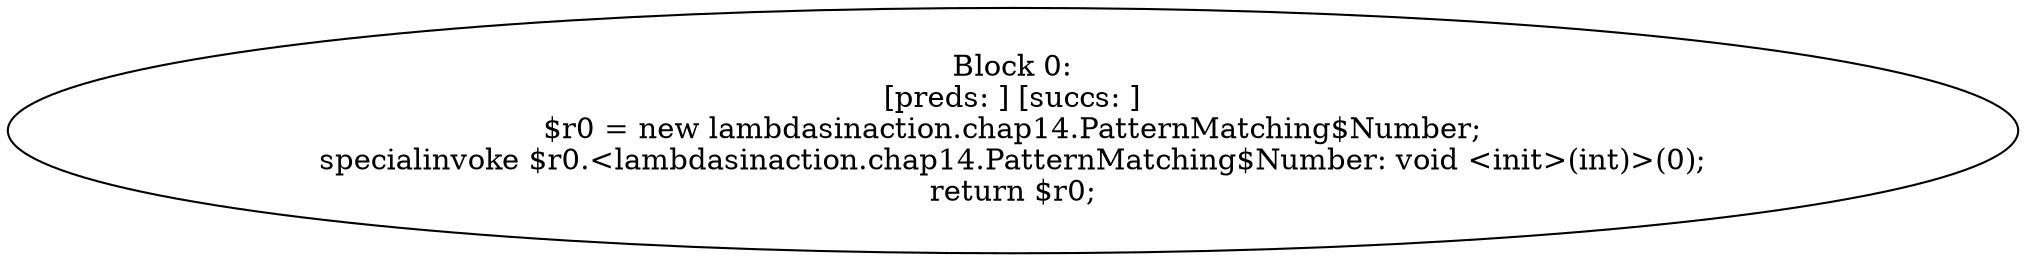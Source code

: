 digraph "unitGraph" {
    "Block 0:
[preds: ] [succs: ]
$r0 = new lambdasinaction.chap14.PatternMatching$Number;
specialinvoke $r0.<lambdasinaction.chap14.PatternMatching$Number: void <init>(int)>(0);
return $r0;
"
}
